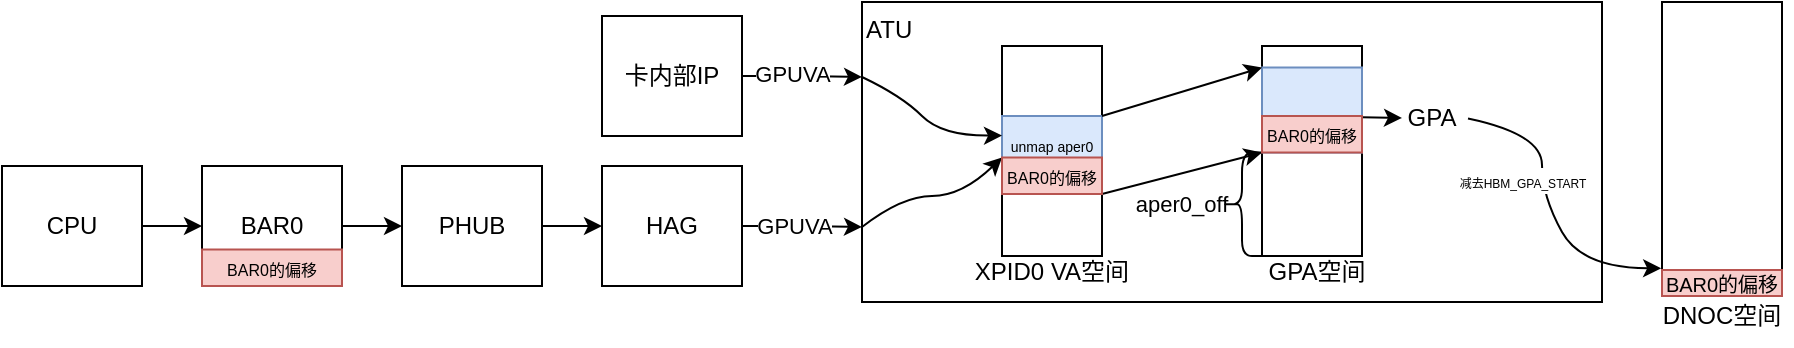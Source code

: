 <mxfile version="22.1.7" type="github">
  <diagram name="第 1 页" id="u-yVW4R7YpjYFJ1wXz5T">
    <mxGraphModel dx="964" dy="459" grid="1" gridSize="10" guides="1" tooltips="1" connect="1" arrows="1" fold="1" page="1" pageScale="1" pageWidth="827" pageHeight="1169" math="0" shadow="0">
      <root>
        <mxCell id="0" />
        <mxCell id="1" parent="0" />
        <mxCell id="7IYAB5vf2lBV86GcsKY7-3" value="ATU" style="rounded=0;whiteSpace=wrap;html=1;verticalAlign=top;align=left;" vertex="1" parent="1">
          <mxGeometry x="480" y="133" width="370" height="150" as="geometry" />
        </mxCell>
        <mxCell id="7IYAB5vf2lBV86GcsKY7-18" style="edgeStyle=orthogonalEdgeStyle;rounded=0;orthogonalLoop=1;jettySize=auto;html=1;exitX=1;exitY=0.5;exitDx=0;exitDy=0;entryX=0;entryY=0.75;entryDx=0;entryDy=0;" edge="1" parent="1" source="7IYAB5vf2lBV86GcsKY7-9" target="7IYAB5vf2lBV86GcsKY7-3">
          <mxGeometry relative="1" as="geometry" />
        </mxCell>
        <mxCell id="7IYAB5vf2lBV86GcsKY7-22" value="GPUVA" style="edgeLabel;html=1;align=center;verticalAlign=middle;resizable=0;points=[];" vertex="1" connectable="0" parent="7IYAB5vf2lBV86GcsKY7-18">
          <mxGeometry x="-0.149" relative="1" as="geometry">
            <mxPoint as="offset" />
          </mxGeometry>
        </mxCell>
        <mxCell id="7IYAB5vf2lBV86GcsKY7-9" value="HAG" style="rounded=0;whiteSpace=wrap;html=1;" vertex="1" parent="1">
          <mxGeometry x="350" y="215" width="70" height="60" as="geometry" />
        </mxCell>
        <mxCell id="7IYAB5vf2lBV86GcsKY7-12" style="edgeStyle=orthogonalEdgeStyle;rounded=0;orthogonalLoop=1;jettySize=auto;html=1;exitX=1;exitY=0.5;exitDx=0;exitDy=0;" edge="1" parent="1" source="7IYAB5vf2lBV86GcsKY7-11" target="7IYAB5vf2lBV86GcsKY7-9">
          <mxGeometry relative="1" as="geometry" />
        </mxCell>
        <mxCell id="7IYAB5vf2lBV86GcsKY7-11" value="PHUB" style="rounded=0;whiteSpace=wrap;html=1;" vertex="1" parent="1">
          <mxGeometry x="250" y="215" width="70" height="60" as="geometry" />
        </mxCell>
        <mxCell id="7IYAB5vf2lBV86GcsKY7-14" value="" style="edgeStyle=orthogonalEdgeStyle;rounded=0;orthogonalLoop=1;jettySize=auto;html=1;" edge="1" parent="1" source="7IYAB5vf2lBV86GcsKY7-13" target="7IYAB5vf2lBV86GcsKY7-11">
          <mxGeometry relative="1" as="geometry" />
        </mxCell>
        <mxCell id="7IYAB5vf2lBV86GcsKY7-13" value="BAR0" style="rounded=0;whiteSpace=wrap;html=1;" vertex="1" parent="1">
          <mxGeometry x="150" y="215" width="70" height="60" as="geometry" />
        </mxCell>
        <mxCell id="7IYAB5vf2lBV86GcsKY7-16" value="" style="edgeStyle=orthogonalEdgeStyle;rounded=0;orthogonalLoop=1;jettySize=auto;html=1;" edge="1" parent="1" source="7IYAB5vf2lBV86GcsKY7-15" target="7IYAB5vf2lBV86GcsKY7-13">
          <mxGeometry relative="1" as="geometry" />
        </mxCell>
        <mxCell id="7IYAB5vf2lBV86GcsKY7-15" value="CPU" style="rounded=0;whiteSpace=wrap;html=1;" vertex="1" parent="1">
          <mxGeometry x="50" y="215" width="70" height="60" as="geometry" />
        </mxCell>
        <mxCell id="7IYAB5vf2lBV86GcsKY7-20" style="edgeStyle=orthogonalEdgeStyle;rounded=0;orthogonalLoop=1;jettySize=auto;html=1;exitX=1;exitY=0.5;exitDx=0;exitDy=0;entryX=0;entryY=0.25;entryDx=0;entryDy=0;" edge="1" parent="1" source="7IYAB5vf2lBV86GcsKY7-19" target="7IYAB5vf2lBV86GcsKY7-3">
          <mxGeometry relative="1" as="geometry" />
        </mxCell>
        <mxCell id="7IYAB5vf2lBV86GcsKY7-21" value="GPUVA" style="edgeLabel;html=1;align=center;verticalAlign=middle;resizable=0;points=[];" vertex="1" connectable="0" parent="7IYAB5vf2lBV86GcsKY7-20">
          <mxGeometry x="-0.177" y="1" relative="1" as="geometry">
            <mxPoint as="offset" />
          </mxGeometry>
        </mxCell>
        <mxCell id="7IYAB5vf2lBV86GcsKY7-19" value="卡内部IP" style="rounded=0;whiteSpace=wrap;html=1;" vertex="1" parent="1">
          <mxGeometry x="350" y="140" width="70" height="60" as="geometry" />
        </mxCell>
        <mxCell id="7IYAB5vf2lBV86GcsKY7-23" value="" style="rounded=0;whiteSpace=wrap;html=1;" vertex="1" parent="1">
          <mxGeometry x="550" y="155" width="50" height="105" as="geometry" />
        </mxCell>
        <mxCell id="7IYAB5vf2lBV86GcsKY7-24" value="XPID0 VA空间" style="text;html=1;strokeColor=none;fillColor=none;align=center;verticalAlign=middle;whiteSpace=wrap;rounded=0;" vertex="1" parent="1">
          <mxGeometry x="535" y="253" width="80" height="30" as="geometry" />
        </mxCell>
        <mxCell id="7IYAB5vf2lBV86GcsKY7-25" value="&lt;font style=&quot;font-size: 7px;&quot;&gt;unmap aper0&lt;/font&gt;" style="rounded=0;whiteSpace=wrap;html=1;fillColor=#dae8fc;strokeColor=#6c8ebf;verticalAlign=top;" vertex="1" parent="1">
          <mxGeometry x="550" y="190" width="50" height="39" as="geometry" />
        </mxCell>
        <mxCell id="7IYAB5vf2lBV86GcsKY7-27" value="" style="curved=1;endArrow=classic;html=1;rounded=0;exitX=0;exitY=0.75;exitDx=0;exitDy=0;entryX=0;entryY=0;entryDx=0;entryDy=0;" edge="1" parent="1" source="7IYAB5vf2lBV86GcsKY7-3" target="7IYAB5vf2lBV86GcsKY7-59">
          <mxGeometry width="50" height="50" relative="1" as="geometry">
            <mxPoint x="530" y="280" as="sourcePoint" />
            <mxPoint x="550" y="230" as="targetPoint" />
            <Array as="points">
              <mxPoint x="500" y="230" />
              <mxPoint x="530" y="230" />
            </Array>
          </mxGeometry>
        </mxCell>
        <mxCell id="7IYAB5vf2lBV86GcsKY7-30" value="" style="curved=1;endArrow=classic;html=1;rounded=0;exitX=0;exitY=0.25;exitDx=0;exitDy=0;entryX=0;entryY=0.25;entryDx=0;entryDy=0;" edge="1" parent="1" source="7IYAB5vf2lBV86GcsKY7-3" target="7IYAB5vf2lBV86GcsKY7-25">
          <mxGeometry width="50" height="50" relative="1" as="geometry">
            <mxPoint x="530" y="240" as="sourcePoint" />
            <mxPoint x="580" y="190" as="targetPoint" />
            <Array as="points">
              <mxPoint x="500" y="180" />
              <mxPoint x="520" y="200" />
            </Array>
          </mxGeometry>
        </mxCell>
        <mxCell id="7IYAB5vf2lBV86GcsKY7-33" value="" style="rounded=0;whiteSpace=wrap;html=1;" vertex="1" parent="1">
          <mxGeometry x="680" y="155" width="50" height="105" as="geometry" />
        </mxCell>
        <mxCell id="7IYAB5vf2lBV86GcsKY7-34" value="GPA空间" style="text;html=1;strokeColor=none;fillColor=none;align=center;verticalAlign=middle;whiteSpace=wrap;rounded=0;" vertex="1" parent="1">
          <mxGeometry x="660" y="253" width="95" height="30" as="geometry" />
        </mxCell>
        <mxCell id="7IYAB5vf2lBV86GcsKY7-35" value="" style="rounded=0;whiteSpace=wrap;html=1;fillColor=#dae8fc;strokeColor=#6c8ebf;" vertex="1" parent="1">
          <mxGeometry x="680" y="165.75" width="50" height="42.5" as="geometry" />
        </mxCell>
        <mxCell id="7IYAB5vf2lBV86GcsKY7-36" value="" style="endArrow=classic;html=1;rounded=0;entryX=0;entryY=0;entryDx=0;entryDy=0;exitX=1;exitY=0;exitDx=0;exitDy=0;" edge="1" parent="1" source="7IYAB5vf2lBV86GcsKY7-25" target="7IYAB5vf2lBV86GcsKY7-35">
          <mxGeometry width="50" height="50" relative="1" as="geometry">
            <mxPoint x="620" y="187" as="sourcePoint" />
            <mxPoint x="670" y="180" as="targetPoint" />
          </mxGeometry>
        </mxCell>
        <mxCell id="7IYAB5vf2lBV86GcsKY7-38" value="" style="endArrow=classic;html=1;rounded=0;entryX=0;entryY=1;entryDx=0;entryDy=0;exitX=1;exitY=1;exitDx=0;exitDy=0;" edge="1" parent="1" source="7IYAB5vf2lBV86GcsKY7-25" target="7IYAB5vf2lBV86GcsKY7-35">
          <mxGeometry width="50" height="50" relative="1" as="geometry">
            <mxPoint x="620" y="230" as="sourcePoint" />
            <mxPoint x="670" y="180" as="targetPoint" />
          </mxGeometry>
        </mxCell>
        <mxCell id="7IYAB5vf2lBV86GcsKY7-39" value="" style="shape=curlyBracket;whiteSpace=wrap;html=1;rounded=1;labelPosition=left;verticalLabelPosition=middle;align=right;verticalAlign=middle;" vertex="1" parent="1">
          <mxGeometry x="660" y="208.25" width="20" height="51.75" as="geometry" />
        </mxCell>
        <mxCell id="7IYAB5vf2lBV86GcsKY7-40" value="&lt;font style=&quot;font-size: 11px;&quot;&gt;aper0_off&lt;/font&gt;" style="text;html=1;strokeColor=none;fillColor=none;align=center;verticalAlign=middle;whiteSpace=wrap;rounded=0;" vertex="1" parent="1">
          <mxGeometry x="610" y="219.13" width="60" height="30" as="geometry" />
        </mxCell>
        <mxCell id="7IYAB5vf2lBV86GcsKY7-46" value="" style="endArrow=classic;html=1;rounded=0;exitX=0.6;exitY=0.75;exitDx=0;exitDy=0;exitPerimeter=0;" edge="1" parent="1">
          <mxGeometry width="50" height="50" relative="1" as="geometry">
            <mxPoint x="730" y="190.625" as="sourcePoint" />
            <mxPoint x="750" y="191" as="targetPoint" />
          </mxGeometry>
        </mxCell>
        <mxCell id="7IYAB5vf2lBV86GcsKY7-49" value="" style="rounded=0;whiteSpace=wrap;html=1;" vertex="1" parent="1">
          <mxGeometry x="880" y="133" width="60" height="147" as="geometry" />
        </mxCell>
        <mxCell id="7IYAB5vf2lBV86GcsKY7-50" value="DNOC空间" style="text;html=1;strokeColor=none;fillColor=none;align=center;verticalAlign=middle;whiteSpace=wrap;rounded=0;" vertex="1" parent="1">
          <mxGeometry x="875" y="275" width="70" height="30" as="geometry" />
        </mxCell>
        <mxCell id="7IYAB5vf2lBV86GcsKY7-54" value="GPA" style="text;html=1;strokeColor=none;fillColor=none;align=center;verticalAlign=middle;whiteSpace=wrap;rounded=0;" vertex="1" parent="1">
          <mxGeometry x="747" y="176.25" width="36" height="30" as="geometry" />
        </mxCell>
        <mxCell id="7IYAB5vf2lBV86GcsKY7-55" value="" style="curved=1;endArrow=classic;html=1;rounded=0;entryX=-0.007;entryY=0.906;entryDx=0;entryDy=0;entryPerimeter=0;exitX=1;exitY=0.5;exitDx=0;exitDy=0;" edge="1" parent="1" source="7IYAB5vf2lBV86GcsKY7-54" target="7IYAB5vf2lBV86GcsKY7-49">
          <mxGeometry width="50" height="50" relative="1" as="geometry">
            <mxPoint x="750" y="210" as="sourcePoint" />
            <mxPoint x="800" y="160" as="targetPoint" />
            <Array as="points">
              <mxPoint x="820" y="199" />
              <mxPoint x="820" y="230" />
              <mxPoint x="840" y="266" />
            </Array>
          </mxGeometry>
        </mxCell>
        <mxCell id="7IYAB5vf2lBV86GcsKY7-56" value="&lt;font style=&quot;font-size: 6px;&quot;&gt;减去HBM_GPA_START&lt;/font&gt;" style="edgeLabel;html=1;align=center;verticalAlign=middle;resizable=0;points=[];" vertex="1" connectable="0" parent="7IYAB5vf2lBV86GcsKY7-55">
          <mxGeometry x="-0.337" y="-10" relative="1" as="geometry">
            <mxPoint y="11" as="offset" />
          </mxGeometry>
        </mxCell>
        <mxCell id="7IYAB5vf2lBV86GcsKY7-57" value="BAR0的偏移" style="rounded=0;whiteSpace=wrap;html=1;fillColor=#f8cecc;strokeColor=#b85450;fontSize=10;" vertex="1" parent="1">
          <mxGeometry x="880" y="267" width="60" height="13" as="geometry" />
        </mxCell>
        <mxCell id="7IYAB5vf2lBV86GcsKY7-58" value="&lt;font style=&quot;font-size: 8px;&quot;&gt;BAR0的偏移&lt;/font&gt;" style="rounded=0;whiteSpace=wrap;html=1;fillColor=#f8cecc;strokeColor=#b85450;fontSize=10;" vertex="1" parent="1">
          <mxGeometry x="680" y="190" width="50" height="18.25" as="geometry" />
        </mxCell>
        <mxCell id="7IYAB5vf2lBV86GcsKY7-59" value="&lt;font style=&quot;font-size: 8px;&quot;&gt;BAR0的偏移&lt;/font&gt;" style="rounded=0;whiteSpace=wrap;html=1;fillColor=#f8cecc;strokeColor=#b85450;fontSize=10;" vertex="1" parent="1">
          <mxGeometry x="550" y="210.75" width="50" height="18.25" as="geometry" />
        </mxCell>
        <mxCell id="7IYAB5vf2lBV86GcsKY7-60" value="&lt;font style=&quot;font-size: 8px;&quot;&gt;BAR0的偏移&lt;/font&gt;" style="rounded=0;whiteSpace=wrap;html=1;fillColor=#f8cecc;strokeColor=#b85450;fontSize=10;" vertex="1" parent="1">
          <mxGeometry x="150" y="256.75" width="70" height="18.25" as="geometry" />
        </mxCell>
      </root>
    </mxGraphModel>
  </diagram>
</mxfile>

